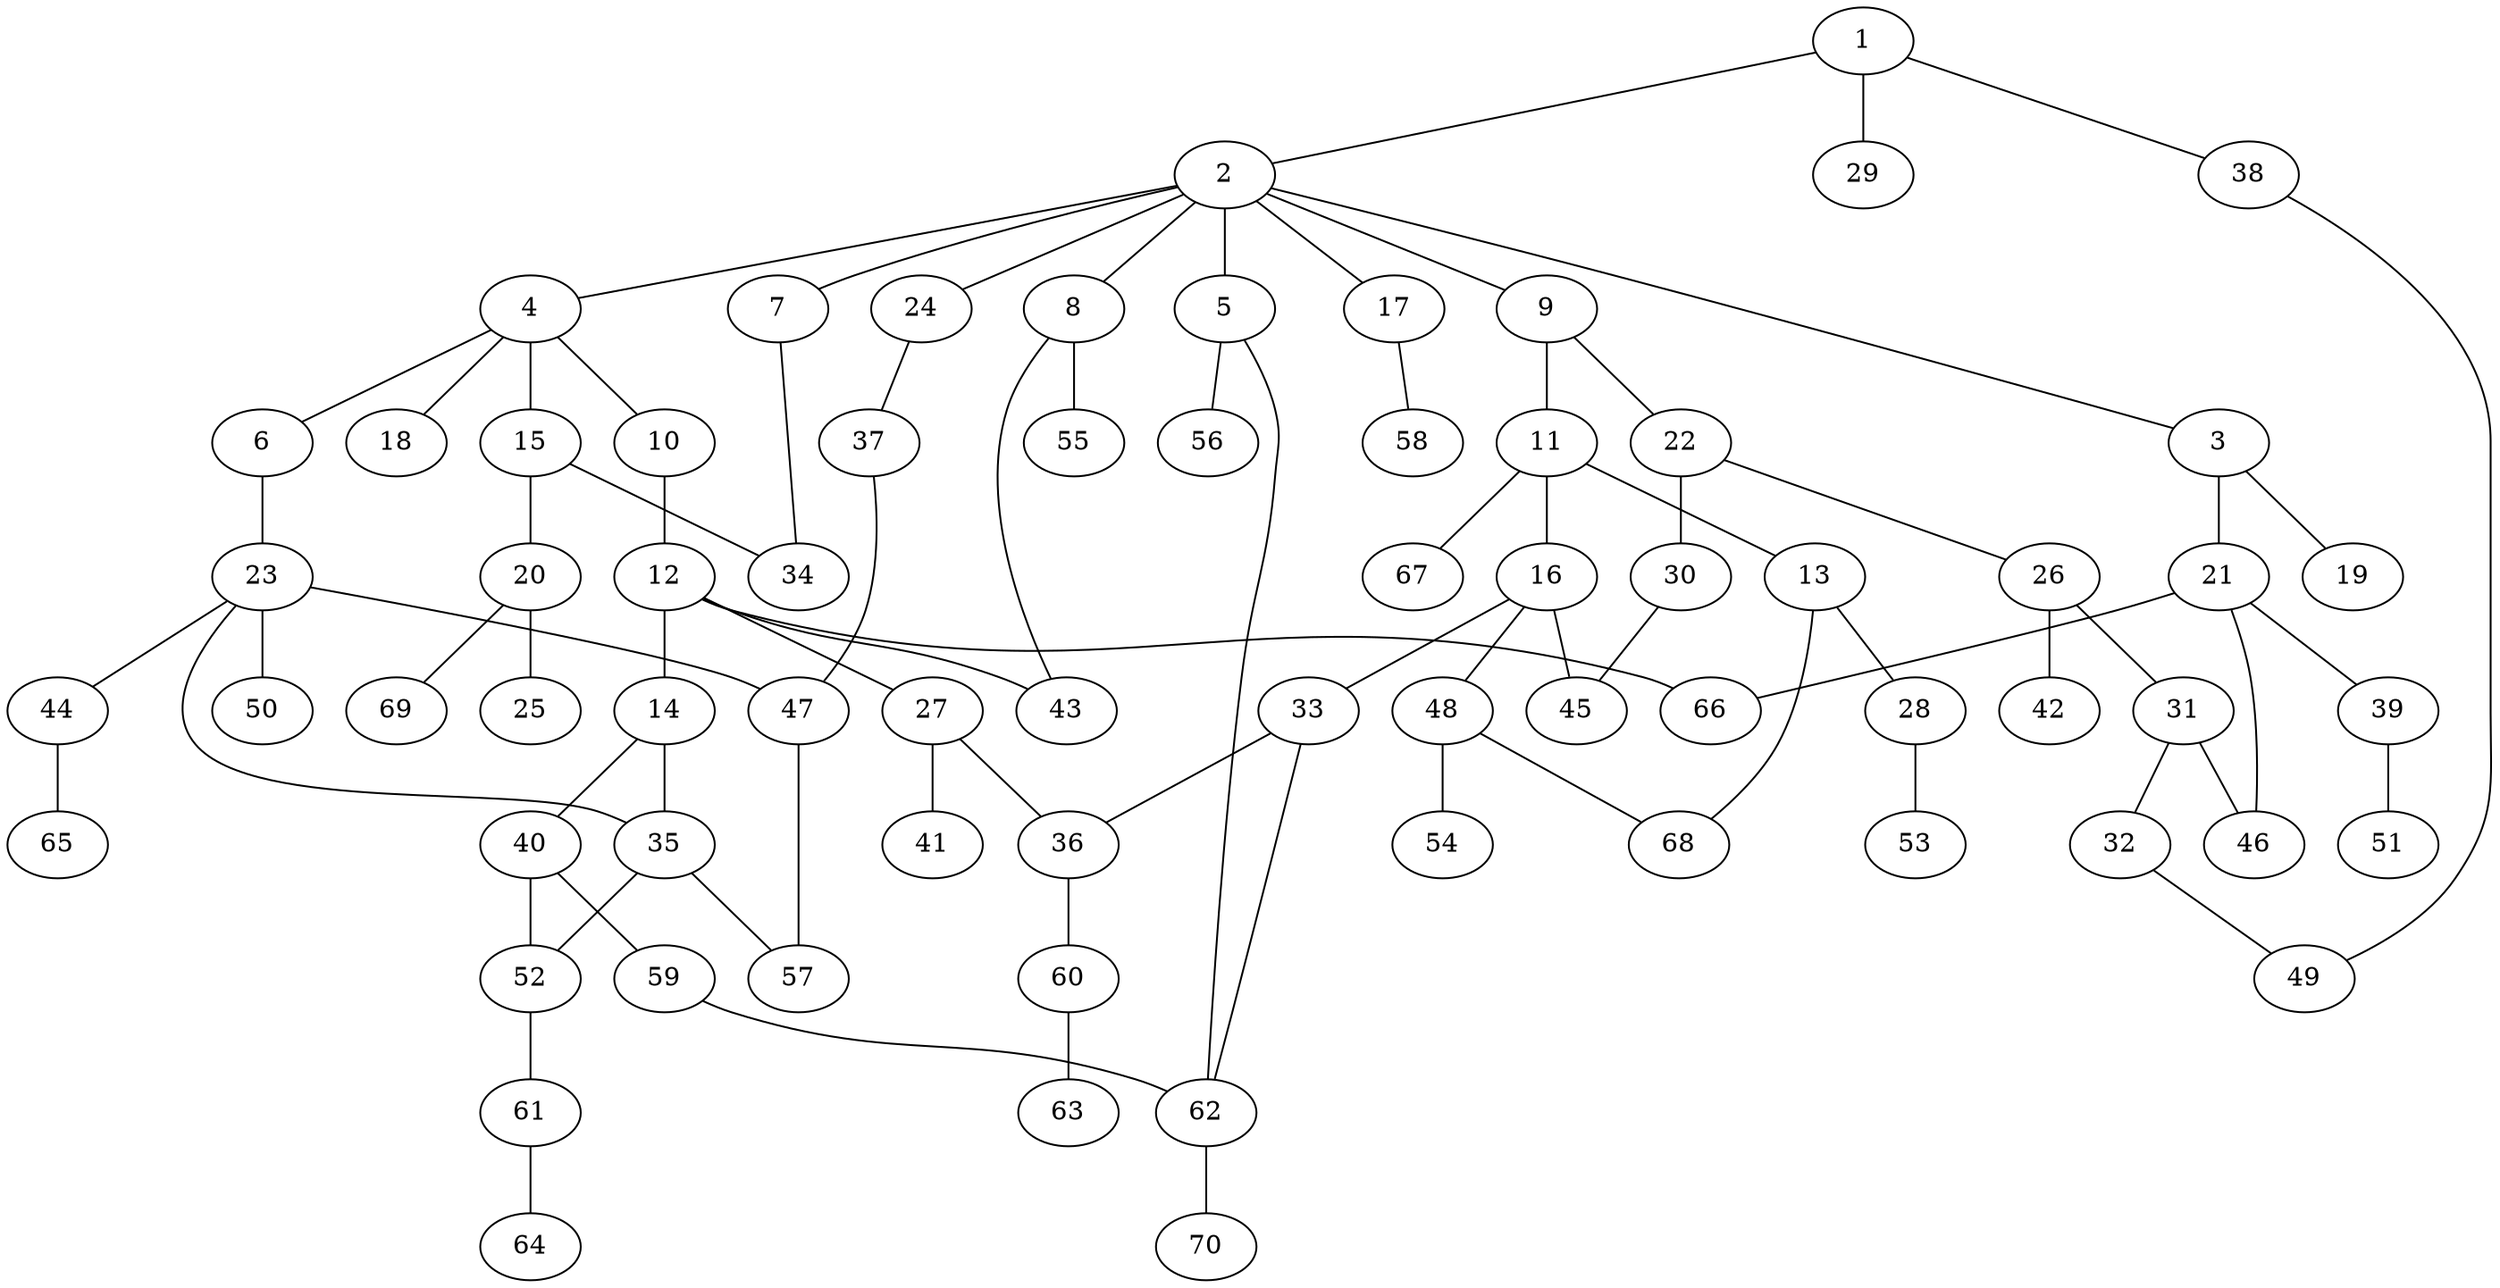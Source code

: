 graph graphname {1--2
1--29
1--38
2--3
2--4
2--5
2--7
2--8
2--9
2--17
2--24
3--19
3--21
4--6
4--10
4--15
4--18
5--56
5--62
6--23
7--34
8--43
8--55
9--11
9--22
10--12
11--13
11--16
11--67
12--14
12--27
12--43
12--66
13--28
13--68
14--35
14--40
15--20
15--34
16--33
16--45
16--48
17--58
20--25
20--69
21--39
21--46
21--66
22--26
22--30
23--35
23--44
23--47
23--50
24--37
26--31
26--42
27--36
27--41
28--53
30--45
31--32
31--46
32--49
33--36
33--62
35--52
35--57
36--60
37--47
38--49
39--51
40--52
40--59
44--65
47--57
48--54
48--68
52--61
59--62
60--63
61--64
62--70
}